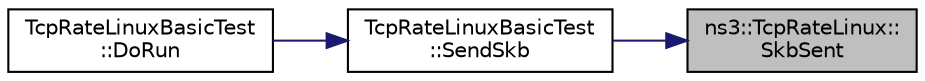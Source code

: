 digraph "ns3::TcpRateLinux::SkbSent"
{
 // LATEX_PDF_SIZE
  edge [fontname="Helvetica",fontsize="10",labelfontname="Helvetica",labelfontsize="10"];
  node [fontname="Helvetica",fontsize="10",shape=record];
  rankdir="RL";
  Node1 [label="ns3::TcpRateLinux::\lSkbSent",height=0.2,width=0.4,color="black", fillcolor="grey75", style="filled", fontcolor="black",tooltip="Put the rate information inside the sent skb."];
  Node1 -> Node2 [dir="back",color="midnightblue",fontsize="10",style="solid",fontname="Helvetica"];
  Node2 [label="TcpRateLinuxBasicTest\l::SendSkb",height=0.2,width=0.4,color="black", fillcolor="white", style="filled",URL="$class_tcp_rate_linux_basic_test.html#a0fbd8d7feba71e22aa4650c599cb6bb6",tooltip=" "];
  Node2 -> Node3 [dir="back",color="midnightblue",fontsize="10",style="solid",fontname="Helvetica"];
  Node3 [label="TcpRateLinuxBasicTest\l::DoRun",height=0.2,width=0.4,color="black", fillcolor="white", style="filled",URL="$class_tcp_rate_linux_basic_test.html#a9db35df53d79296340221c71f0db80c2",tooltip="Implementation to actually run this TestCase."];
}
